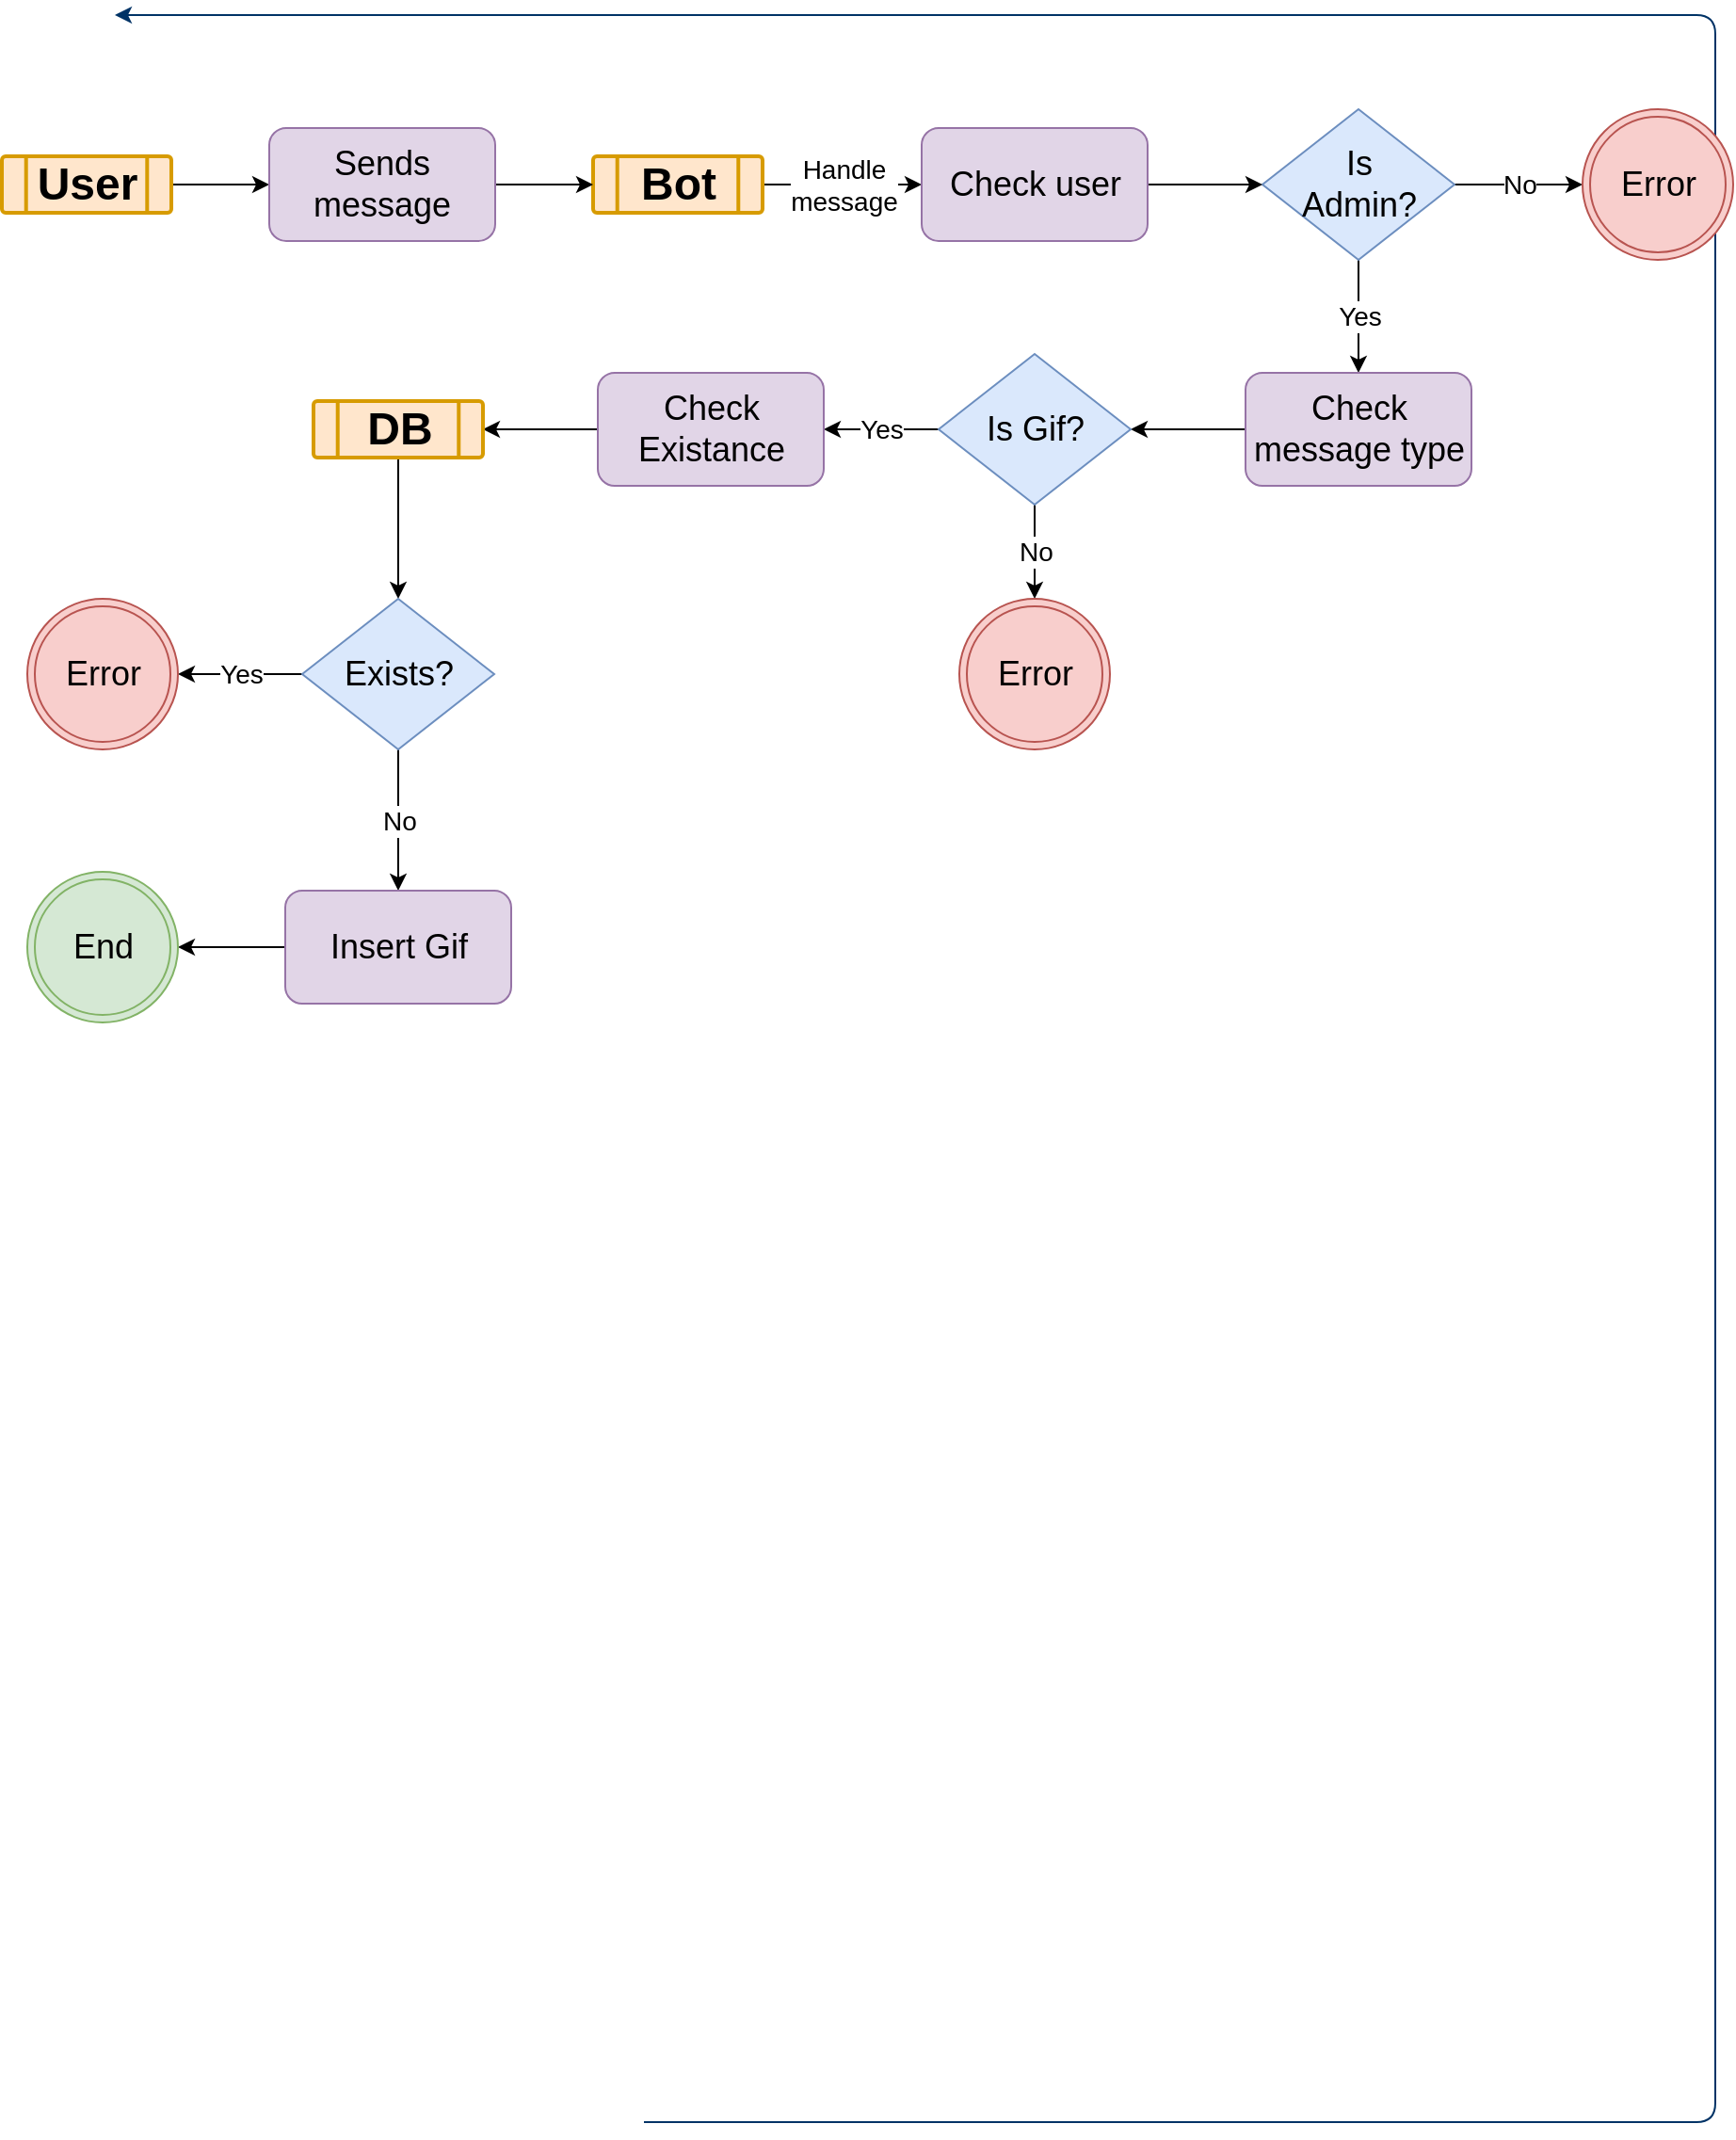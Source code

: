 <mxfile version="11.2.5" type="device" pages="2"><diagram id="6a731a19-8d31-9384-78a2-239565b7b9f0" name="Save gif"><mxGraphModel dx="1278" dy="951" grid="1" gridSize="10" guides="1" tooltips="1" connect="1" arrows="1" fold="1" page="1" pageScale="1" pageWidth="1169" pageHeight="827" background="#ffffff" math="0" shadow="0"><root><mxCell id="0"/><mxCell id="1" parent="0"/><mxCell id="45" value="" style="edgeStyle=elbowEdgeStyle;elbow=horizontal;exitX=1;exitY=0.5;exitPerimeter=0;entryX=0.905;entryY=0.5;entryPerimeter=0;fontColor=#001933;fontStyle=1;strokeColor=#003366;strokeWidth=1;html=1;" parent="1" target="34" edge="1"><mxGeometry width="100" height="100" as="geometry"><mxPoint x="381" y="1119" as="sourcePoint"/><mxPoint x="100" as="targetPoint"/><Array as="points"><mxPoint x="950" y="1320"/></Array></mxGeometry></mxCell><mxCell id="LF3ZdmpFkN88cRWTVo-1-62" value="Handle&lt;br style=&quot;font-size: 14px;&quot;&gt;message" style="edgeStyle=orthogonalEdgeStyle;rounded=0;orthogonalLoop=1;jettySize=auto;html=1;exitX=1;exitY=0.5;exitDx=0;exitDy=0;exitPerimeter=0;entryX=0;entryY=0.5;entryDx=0;entryDy=0;fontSize=14;" edge="1" parent="1" source="LF3ZdmpFkN88cRWTVo-1-55" target="LF3ZdmpFkN88cRWTVo-1-61"><mxGeometry relative="1" as="geometry"/></mxCell><mxCell id="LF3ZdmpFkN88cRWTVo-1-55" value="&lt;b&gt;&lt;font style=&quot;font-size: 24px&quot;&gt;Bot&lt;/font&gt;&lt;/b&gt;" style="shape=mxgraph.flowchart.predefined_process;fillColor=#ffe6cc;strokeColor=#d79b00;strokeWidth=2;gradientDirection=north;fontStyle=0;html=1;" vertex="1" parent="1"><mxGeometry x="354" y="75" width="90" height="30" as="geometry"/></mxCell><mxCell id="LF3ZdmpFkN88cRWTVo-1-58" style="edgeStyle=orthogonalEdgeStyle;rounded=0;orthogonalLoop=1;jettySize=auto;html=1;exitX=1;exitY=0.5;exitDx=0;exitDy=0;exitPerimeter=0;entryX=0;entryY=0.5;entryDx=0;entryDy=0;" edge="1" parent="1" source="LF3ZdmpFkN88cRWTVo-1-56" target="LF3ZdmpFkN88cRWTVo-1-57"><mxGeometry relative="1" as="geometry"/></mxCell><mxCell id="LF3ZdmpFkN88cRWTVo-1-56" value="&lt;b&gt;&lt;font style=&quot;font-size: 24px&quot;&gt;User&lt;/font&gt;&lt;/b&gt;" style="shape=mxgraph.flowchart.predefined_process;fillColor=#ffe6cc;strokeColor=#d79b00;strokeWidth=2;gradientDirection=north;fontStyle=0;html=1;" vertex="1" parent="1"><mxGeometry x="40" y="75" width="90" height="30" as="geometry"/></mxCell><mxCell id="LF3ZdmpFkN88cRWTVo-1-59" style="edgeStyle=orthogonalEdgeStyle;rounded=0;orthogonalLoop=1;jettySize=auto;html=1;exitX=1;exitY=0.5;exitDx=0;exitDy=0;entryX=0;entryY=0.5;entryDx=0;entryDy=0;entryPerimeter=0;" edge="1" parent="1" source="LF3ZdmpFkN88cRWTVo-1-57" target="LF3ZdmpFkN88cRWTVo-1-55"><mxGeometry relative="1" as="geometry"/></mxCell><mxCell id="LF3ZdmpFkN88cRWTVo-1-57" value="&lt;font style=&quot;font-size: 18px&quot;&gt;Sends&lt;br&gt;message&lt;/font&gt;" style="rounded=1;whiteSpace=wrap;html=1;fillColor=#e1d5e7;strokeColor=#9673a6;" vertex="1" parent="1"><mxGeometry x="182" y="60" width="120" height="60" as="geometry"/></mxCell><mxCell id="LF3ZdmpFkN88cRWTVo-1-66" value="No" style="edgeStyle=orthogonalEdgeStyle;rounded=0;orthogonalLoop=1;jettySize=auto;html=1;entryX=0;entryY=0.5;entryDx=0;entryDy=0;fontSize=14;" edge="1" parent="1" source="LF3ZdmpFkN88cRWTVo-1-60" target="LF3ZdmpFkN88cRWTVo-1-69"><mxGeometry relative="1" as="geometry"><mxPoint x="878" y="90" as="targetPoint"/></mxGeometry></mxCell><mxCell id="LF3ZdmpFkN88cRWTVo-1-71" value="Yes" style="edgeStyle=orthogonalEdgeStyle;rounded=0;orthogonalLoop=1;jettySize=auto;html=1;exitX=0.5;exitY=1;exitDx=0;exitDy=0;entryX=0.5;entryY=0;entryDx=0;entryDy=0;fontSize=14;" edge="1" parent="1" source="LF3ZdmpFkN88cRWTVo-1-60" target="LF3ZdmpFkN88cRWTVo-1-70"><mxGeometry relative="1" as="geometry"/></mxCell><mxCell id="LF3ZdmpFkN88cRWTVo-1-60" value="&lt;font style=&quot;font-size: 18px&quot;&gt;Is&lt;br&gt;Admin?&lt;/font&gt;" style="rhombus;whiteSpace=wrap;html=1;fillColor=#dae8fc;strokeColor=#6c8ebf;" vertex="1" parent="1"><mxGeometry x="709.5" y="50" width="102" height="80" as="geometry"/></mxCell><mxCell id="LF3ZdmpFkN88cRWTVo-1-64" value="" style="edgeStyle=orthogonalEdgeStyle;rounded=0;orthogonalLoop=1;jettySize=auto;html=1;exitX=1;exitY=0.5;exitDx=0;exitDy=0;entryX=0;entryY=0.5;entryDx=0;entryDy=0;" edge="1" parent="1" source="LF3ZdmpFkN88cRWTVo-1-61" target="LF3ZdmpFkN88cRWTVo-1-60"><mxGeometry relative="1" as="geometry"/></mxCell><mxCell id="LF3ZdmpFkN88cRWTVo-1-61" value="&lt;span style=&quot;font-size: 18px&quot;&gt;Check user&lt;/span&gt;" style="rounded=1;whiteSpace=wrap;html=1;fillColor=#e1d5e7;strokeColor=#9673a6;" vertex="1" parent="1"><mxGeometry x="528.5" y="60" width="120" height="60" as="geometry"/></mxCell><mxCell id="LF3ZdmpFkN88cRWTVo-1-69" value="&lt;font style=&quot;font-size: 18px&quot;&gt;Error&lt;/font&gt;" style="ellipse;shape=doubleEllipse;whiteSpace=wrap;html=1;aspect=fixed;fillColor=#f8cecc;strokeColor=#b85450;" vertex="1" parent="1"><mxGeometry x="879.5" y="50" width="80" height="80" as="geometry"/></mxCell><mxCell id="LF3ZdmpFkN88cRWTVo-1-73" style="edgeStyle=orthogonalEdgeStyle;rounded=0;orthogonalLoop=1;jettySize=auto;html=1;exitX=0;exitY=0.5;exitDx=0;exitDy=0;entryX=1;entryY=0.5;entryDx=0;entryDy=0;fontSize=14;" edge="1" parent="1" source="LF3ZdmpFkN88cRWTVo-1-70" target="LF3ZdmpFkN88cRWTVo-1-72"><mxGeometry relative="1" as="geometry"/></mxCell><mxCell id="LF3ZdmpFkN88cRWTVo-1-70" value="&lt;span style=&quot;font-size: 18px&quot;&gt;Check message type&lt;/span&gt;" style="rounded=1;whiteSpace=wrap;html=1;fillColor=#e1d5e7;strokeColor=#9673a6;" vertex="1" parent="1"><mxGeometry x="700.5" y="190" width="120" height="60" as="geometry"/></mxCell><mxCell id="LF3ZdmpFkN88cRWTVo-1-75" value="No" style="edgeStyle=orthogonalEdgeStyle;rounded=0;orthogonalLoop=1;jettySize=auto;html=1;fontSize=14;" edge="1" parent="1" source="LF3ZdmpFkN88cRWTVo-1-72" target="LF3ZdmpFkN88cRWTVo-1-74"><mxGeometry relative="1" as="geometry"/></mxCell><mxCell id="LF3ZdmpFkN88cRWTVo-1-79" value="Yes" style="edgeStyle=orthogonalEdgeStyle;rounded=0;orthogonalLoop=1;jettySize=auto;html=1;fontSize=14;" edge="1" parent="1" source="LF3ZdmpFkN88cRWTVo-1-72" target="LF3ZdmpFkN88cRWTVo-1-78"><mxGeometry relative="1" as="geometry"/></mxCell><mxCell id="LF3ZdmpFkN88cRWTVo-1-72" value="&lt;font style=&quot;font-size: 18px&quot;&gt;Is Gif?&lt;br&gt;&lt;/font&gt;" style="rhombus;whiteSpace=wrap;html=1;fillColor=#dae8fc;strokeColor=#6c8ebf;" vertex="1" parent="1"><mxGeometry x="537.5" y="180" width="102" height="80" as="geometry"/></mxCell><mxCell id="LF3ZdmpFkN88cRWTVo-1-74" value="&lt;font style=&quot;font-size: 18px&quot;&gt;Error&lt;/font&gt;" style="ellipse;shape=doubleEllipse;whiteSpace=wrap;html=1;aspect=fixed;fillColor=#f8cecc;strokeColor=#b85450;" vertex="1" parent="1"><mxGeometry x="548.5" y="310" width="80" height="80" as="geometry"/></mxCell><mxCell id="LF3ZdmpFkN88cRWTVo-1-85" style="edgeStyle=orthogonalEdgeStyle;rounded=0;orthogonalLoop=1;jettySize=auto;html=1;exitX=0;exitY=0.5;exitDx=0;exitDy=0;entryX=1;entryY=0.5;entryDx=0;entryDy=0;entryPerimeter=0;fontSize=14;" edge="1" parent="1" source="LF3ZdmpFkN88cRWTVo-1-78" target="LF3ZdmpFkN88cRWTVo-1-82"><mxGeometry relative="1" as="geometry"/></mxCell><mxCell id="LF3ZdmpFkN88cRWTVo-1-78" value="&lt;span style=&quot;font-size: 18px&quot;&gt;Check Existance&lt;/span&gt;" style="rounded=1;whiteSpace=wrap;html=1;fillColor=#e1d5e7;strokeColor=#9673a6;" vertex="1" parent="1"><mxGeometry x="356.5" y="190" width="120" height="60" as="geometry"/></mxCell><mxCell id="LF3ZdmpFkN88cRWTVo-1-87" value="" style="edgeStyle=orthogonalEdgeStyle;rounded=0;orthogonalLoop=1;jettySize=auto;html=1;fontSize=14;" edge="1" parent="1" source="LF3ZdmpFkN88cRWTVo-1-82" target="LF3ZdmpFkN88cRWTVo-1-86"><mxGeometry relative="1" as="geometry"/></mxCell><mxCell id="LF3ZdmpFkN88cRWTVo-1-82" value="&lt;b&gt;&lt;font style=&quot;font-size: 24px&quot;&gt;DB&lt;/font&gt;&lt;/b&gt;" style="shape=mxgraph.flowchart.predefined_process;fillColor=#ffe6cc;strokeColor=#d79b00;strokeWidth=2;gradientDirection=north;fontStyle=0;html=1;" vertex="1" parent="1"><mxGeometry x="205.5" y="205" width="90" height="30" as="geometry"/></mxCell><mxCell id="LF3ZdmpFkN88cRWTVo-1-89" value="Yes" style="edgeStyle=orthogonalEdgeStyle;rounded=0;orthogonalLoop=1;jettySize=auto;html=1;fontSize=14;" edge="1" parent="1" source="LF3ZdmpFkN88cRWTVo-1-86" target="LF3ZdmpFkN88cRWTVo-1-88"><mxGeometry relative="1" as="geometry"/></mxCell><mxCell id="LF3ZdmpFkN88cRWTVo-1-91" value="No" style="edgeStyle=orthogonalEdgeStyle;rounded=0;orthogonalLoop=1;jettySize=auto;html=1;fontSize=14;" edge="1" parent="1" source="LF3ZdmpFkN88cRWTVo-1-86" target="LF3ZdmpFkN88cRWTVo-1-90"><mxGeometry relative="1" as="geometry"/></mxCell><mxCell id="LF3ZdmpFkN88cRWTVo-1-86" value="&lt;font style=&quot;font-size: 18px&quot;&gt;Exists?&lt;br&gt;&lt;/font&gt;" style="rhombus;whiteSpace=wrap;html=1;fillColor=#dae8fc;strokeColor=#6c8ebf;" vertex="1" parent="1"><mxGeometry x="199.5" y="310" width="102" height="80" as="geometry"/></mxCell><mxCell id="LF3ZdmpFkN88cRWTVo-1-88" value="&lt;font style=&quot;font-size: 18px&quot;&gt;Error&lt;/font&gt;" style="ellipse;shape=doubleEllipse;whiteSpace=wrap;html=1;aspect=fixed;fillColor=#f8cecc;strokeColor=#b85450;" vertex="1" parent="1"><mxGeometry x="53.5" y="310" width="80" height="80" as="geometry"/></mxCell><mxCell id="LF3ZdmpFkN88cRWTVo-1-93" value="" style="edgeStyle=orthogonalEdgeStyle;rounded=0;orthogonalLoop=1;jettySize=auto;html=1;fontSize=14;" edge="1" parent="1" source="LF3ZdmpFkN88cRWTVo-1-90" target="LF3ZdmpFkN88cRWTVo-1-92"><mxGeometry relative="1" as="geometry"/></mxCell><mxCell id="LF3ZdmpFkN88cRWTVo-1-90" value="&lt;span style=&quot;font-size: 18px&quot;&gt;Insert Gif&lt;/span&gt;" style="rounded=1;whiteSpace=wrap;html=1;fillColor=#e1d5e7;strokeColor=#9673a6;" vertex="1" parent="1"><mxGeometry x="190.5" y="465" width="120" height="60" as="geometry"/></mxCell><mxCell id="LF3ZdmpFkN88cRWTVo-1-92" value="&lt;font style=&quot;font-size: 18px&quot;&gt;End&lt;/font&gt;" style="ellipse;shape=doubleEllipse;whiteSpace=wrap;html=1;aspect=fixed;fillColor=#d5e8d4;strokeColor=#82b366;" vertex="1" parent="1"><mxGeometry x="53.5" y="455" width="80" height="80" as="geometry"/></mxCell></root></mxGraphModel></diagram><diagram id="HBFtm7CvoGNM0mDV5kEk" name="Send Gif"><mxGraphModel dx="1086" dy="808" grid="1" gridSize="10" guides="1" tooltips="1" connect="1" arrows="1" fold="1" page="1" pageScale="1" pageWidth="1169" pageHeight="827" math="0" shadow="0"><root><mxCell id="W_GSgGPb8NRtQey1Q6wC-0"/><mxCell id="W_GSgGPb8NRtQey1Q6wC-1" parent="W_GSgGPb8NRtQey1Q6wC-0"/><mxCell id="EAfkwBFx7EL_DrDG_gAP-1" value="Daily" style="edgeStyle=orthogonalEdgeStyle;rounded=0;orthogonalLoop=1;jettySize=auto;html=1;exitX=0.5;exitY=0;exitDx=0;exitDy=0;exitPerimeter=0;entryX=0;entryY=0.5;entryDx=0;entryDy=0;fontSize=14;curved=1;" edge="1" parent="W_GSgGPb8NRtQey1Q6wC-1" source="AZ0zlRP1yyXCw0wUuLTG-0" target="EAfkwBFx7EL_DrDG_gAP-0"><mxGeometry relative="1" as="geometry"/></mxCell><mxCell id="cJHfqgz6mEZq-YFF0hLx-1" value="On send" style="edgeStyle=orthogonalEdgeStyle;curved=1;rounded=0;orthogonalLoop=1;jettySize=auto;html=1;exitX=0.5;exitY=1;exitDx=0;exitDy=0;exitPerimeter=0;entryX=0.5;entryY=0;entryDx=0;entryDy=0;fontSize=14;" edge="1" parent="W_GSgGPb8NRtQey1Q6wC-1" source="AZ0zlRP1yyXCw0wUuLTG-0" target="cJHfqgz6mEZq-YFF0hLx-0"><mxGeometry relative="1" as="geometry"/></mxCell><mxCell id="AZ0zlRP1yyXCw0wUuLTG-0" value="&lt;b&gt;&lt;font style=&quot;font-size: 24px&quot;&gt;Bot&lt;/font&gt;&lt;/b&gt;" style="shape=mxgraph.flowchart.predefined_process;fillColor=#ffe6cc;strokeColor=#d79b00;strokeWidth=2;gradientDirection=north;fontStyle=0;html=1;" vertex="1" parent="W_GSgGPb8NRtQey1Q6wC-1"><mxGeometry x="40" y="105" width="90" height="30" as="geometry"/></mxCell><mxCell id="EAfkwBFx7EL_DrDG_gAP-3" style="edgeStyle=orthogonalEdgeStyle;rounded=0;orthogonalLoop=1;jettySize=auto;html=1;exitX=1;exitY=0.5;exitDx=0;exitDy=0;entryX=0;entryY=0.5;entryDx=0;entryDy=0;entryPerimeter=0;fontSize=14;" edge="1" parent="W_GSgGPb8NRtQey1Q6wC-1" source="EAfkwBFx7EL_DrDG_gAP-0" target="EAfkwBFx7EL_DrDG_gAP-2"><mxGeometry relative="1" as="geometry"/></mxCell><mxCell id="EAfkwBFx7EL_DrDG_gAP-0" value="&lt;span style=&quot;font-size: 18px&quot;&gt;Get Gifs&lt;/span&gt;" style="rounded=1;whiteSpace=wrap;html=1;fillColor=#e1d5e7;strokeColor=#9673a6;" vertex="1" parent="W_GSgGPb8NRtQey1Q6wC-1"><mxGeometry x="200" y="25" width="120" height="60" as="geometry"/></mxCell><mxCell id="thJrU-mo_DXS41A365O9-1" value="On get" style="edgeStyle=orthogonalEdgeStyle;rounded=0;orthogonalLoop=1;jettySize=auto;html=1;exitX=1;exitY=0.5;exitDx=0;exitDy=0;exitPerimeter=0;entryX=0;entryY=0.5;entryDx=0;entryDy=0;fontSize=14;" edge="1" parent="W_GSgGPb8NRtQey1Q6wC-1" source="EAfkwBFx7EL_DrDG_gAP-2" target="thJrU-mo_DXS41A365O9-0"><mxGeometry relative="1" as="geometry"/></mxCell><mxCell id="EAfkwBFx7EL_DrDG_gAP-2" value="&lt;b&gt;&lt;font style=&quot;font-size: 24px&quot;&gt;DB&lt;/font&gt;&lt;/b&gt;" style="shape=mxgraph.flowchart.predefined_process;fillColor=#ffe6cc;strokeColor=#d79b00;strokeWidth=2;gradientDirection=north;fontStyle=0;html=1;" vertex="1" parent="W_GSgGPb8NRtQey1Q6wC-1"><mxGeometry x="390" y="40" width="90" height="30" as="geometry"/></mxCell><mxCell id="thJrU-mo_DXS41A365O9-2" style="edgeStyle=orthogonalEdgeStyle;rounded=0;orthogonalLoop=1;jettySize=auto;html=1;exitX=0.5;exitY=1;exitDx=0;exitDy=0;entryX=1;entryY=0.5;entryDx=0;entryDy=0;entryPerimeter=0;fontSize=14;curved=1;" edge="1" parent="W_GSgGPb8NRtQey1Q6wC-1" source="thJrU-mo_DXS41A365O9-0" target="AZ0zlRP1yyXCw0wUuLTG-0"><mxGeometry relative="1" as="geometry"/></mxCell><mxCell id="thJrU-mo_DXS41A365O9-3" value="Send gifs" style="text;html=1;resizable=0;points=[];align=center;verticalAlign=middle;labelBackgroundColor=#ffffff;fontSize=14;" vertex="1" connectable="0" parent="thJrU-mo_DXS41A365O9-2"><mxGeometry x="0.097" y="5" relative="1" as="geometry"><mxPoint as="offset"/></mxGeometry></mxCell><mxCell id="thJrU-mo_DXS41A365O9-0" value="&lt;span style=&quot;font-size: 18px&quot;&gt;Shuffle&lt;/span&gt;" style="rounded=1;whiteSpace=wrap;html=1;fillColor=#e1d5e7;strokeColor=#9673a6;" vertex="1" parent="W_GSgGPb8NRtQey1Q6wC-1"><mxGeometry x="550" y="25" width="120" height="60" as="geometry"/></mxCell><mxCell id="cJHfqgz6mEZq-YFF0hLx-3" style="edgeStyle=orthogonalEdgeStyle;curved=1;rounded=0;orthogonalLoop=1;jettySize=auto;html=1;exitX=1;exitY=0.5;exitDx=0;exitDy=0;entryX=0;entryY=0.5;entryDx=0;entryDy=0;fontSize=14;" edge="1" parent="W_GSgGPb8NRtQey1Q6wC-1" source="cJHfqgz6mEZq-YFF0hLx-0" target="cJHfqgz6mEZq-YFF0hLx-2"><mxGeometry relative="1" as="geometry"/></mxCell><mxCell id="cJHfqgz6mEZq-YFF0hLx-0" value="&lt;span style=&quot;font-size: 18px&quot;&gt;Get Channel&lt;/span&gt;" style="rounded=1;whiteSpace=wrap;html=1;fillColor=#e1d5e7;strokeColor=#9673a6;" vertex="1" parent="W_GSgGPb8NRtQey1Q6wC-1"><mxGeometry x="25" y="175" width="120" height="60" as="geometry"/></mxCell><mxCell id="m92uQZa_UuPIsh_-3Bes-1" style="edgeStyle=orthogonalEdgeStyle;curved=1;rounded=0;orthogonalLoop=1;jettySize=auto;html=1;exitX=1;exitY=0.5;exitDx=0;exitDy=0;entryX=0;entryY=0.5;entryDx=0;entryDy=0;fontSize=14;" edge="1" parent="W_GSgGPb8NRtQey1Q6wC-1" source="cJHfqgz6mEZq-YFF0hLx-2" target="m92uQZa_UuPIsh_-3Bes-0"><mxGeometry relative="1" as="geometry"/></mxCell><mxCell id="cJHfqgz6mEZq-YFF0hLx-2" value="&lt;span style=&quot;font-size: 18px&quot;&gt;Send messages&lt;/span&gt;" style="rounded=1;whiteSpace=wrap;html=1;fillColor=#e1d5e7;strokeColor=#9673a6;" vertex="1" parent="W_GSgGPb8NRtQey1Q6wC-1"><mxGeometry x="185" y="175" width="120" height="60" as="geometry"/></mxCell><mxCell id="m92uQZa_UuPIsh_-3Bes-0" value="&lt;font style=&quot;font-size: 18px&quot;&gt;End&lt;/font&gt;" style="ellipse;shape=doubleEllipse;whiteSpace=wrap;html=1;aspect=fixed;fillColor=#d5e8d4;strokeColor=#82b366;" vertex="1" parent="W_GSgGPb8NRtQey1Q6wC-1"><mxGeometry x="345" y="165" width="80" height="80" as="geometry"/></mxCell></root></mxGraphModel></diagram></mxfile>